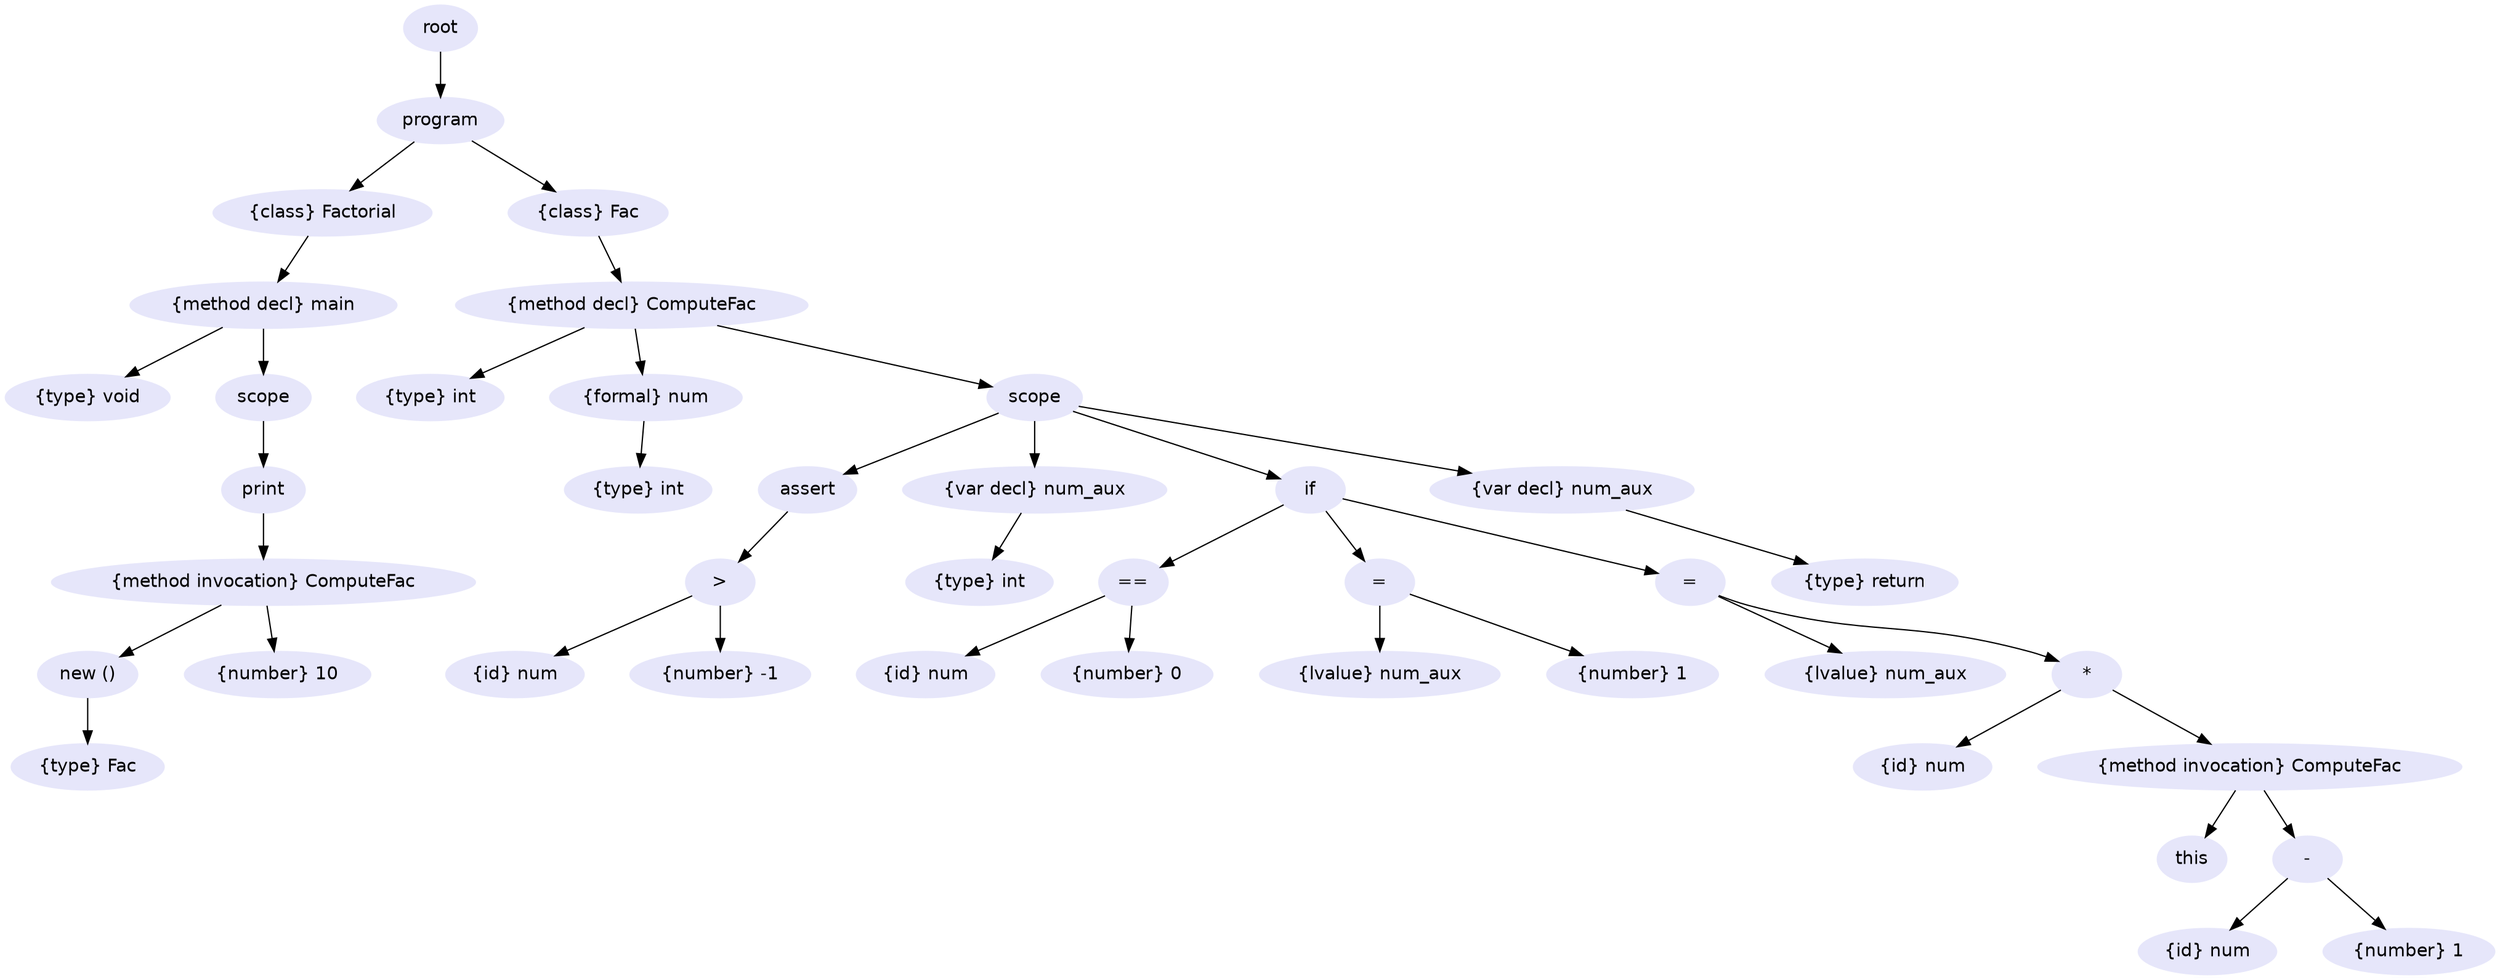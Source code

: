 digraph program {
graph [nodesep=0.5];
node [fontname="Helvetica", color="Lavender", style="filled"];node0 [label="root"];
node0x55eeaa11fca0 [label="program"];
node0 -> node0x55eeaa11fca0
node0x55eeaa11fbf0 [label="{class} Factorial"];
node0x55eeaa11fca0 -> node0x55eeaa11fbf0
node0x55eeaa11fb70 [label="{method decl} main"];
node0x55eeaa11fbf0 -> node0x55eeaa11fb70
node0x55eeaa11fb20 [label="{type} void"];
node0x55eeaa11fb70 -> node0x55eeaa11fb20
node0x55eeaa11fae0 [label="scope"];
node0x55eeaa11fb70 -> node0x55eeaa11fae0
node0x55eeaa11fa90 [label="print"];
node0x55eeaa11fae0 -> node0x55eeaa11fa90
node0x55eeaa11fa00 [label="{method invocation} ComputeFac"];
node0x55eeaa11fa90 -> node0x55eeaa11fa00
node0x55eeaa11f930 [label="new ()"];
node0x55eeaa11fa00 -> node0x55eeaa11f930
node0x55eeaa11f960 [label="{type} Fac"];
node0x55eeaa11f930 -> node0x55eeaa11f960
node0x55eeaa11f9b0 [label="{number} 10"];
node0x55eeaa11fa00 -> node0x55eeaa11f9b0
node0x55eeaa120680 [label="{class} Fac"];
node0x55eeaa11fca0 -> node0x55eeaa120680
node0x55eeaa120600 [label="{method decl} ComputeFac"];
node0x55eeaa120680 -> node0x55eeaa120600
node0x55eeaa11fce0 [label="{type} int"];
node0x55eeaa120600 -> node0x55eeaa11fce0
node0x55eeaa11fd80 [label="{formal} num"];
node0x55eeaa120600 -> node0x55eeaa11fd80
node0x55eeaa11fd30 [label="{type} int"];
node0x55eeaa11fd80 -> node0x55eeaa11fd30
node0x55eeaa120450 [label="scope"];
node0x55eeaa120600 -> node0x55eeaa120450
node0x55eeaa11fea0 [label="assert"];
node0x55eeaa120450 -> node0x55eeaa11fea0
node0x55eeaa11fe60 [label=">"];
node0x55eeaa11fea0 -> node0x55eeaa11fe60
node0x55eeaa11fdf0 [label="{id} num"];
node0x55eeaa11fe60 -> node0x55eeaa11fdf0
node0x55eeaa11fe30 [label="{number} -1"];
node0x55eeaa11fe60 -> node0x55eeaa11fe30
node0x55eeaa11ff60 [label="{var decl} num_aux"];
node0x55eeaa120450 -> node0x55eeaa11ff60
node0x55eeaa11ff10 [label="{type} int"];
node0x55eeaa11ff60 -> node0x55eeaa11ff10
node0x55eeaa1203b0 [label="if"];
node0x55eeaa120450 -> node0x55eeaa1203b0
node0x55eeaa120060 [label="=="];
node0x55eeaa1203b0 -> node0x55eeaa120060
node0x55eeaa120020 [label="{id} num"];
node0x55eeaa120060 -> node0x55eeaa120020
node0x55eeaa11ffc0 [label="{number} 0"];
node0x55eeaa120060 -> node0x55eeaa11ffc0
node0x55eeaa120120 [label="="];
node0x55eeaa1203b0 -> node0x55eeaa120120
node0x55eeaa1200a0 [label="{lvalue} num_aux"];
node0x55eeaa120120 -> node0x55eeaa1200a0
node0x55eeaa1200f0 [label="{number} 1"];
node0x55eeaa120120 -> node0x55eeaa1200f0
node0x55eeaa120370 [label="="];
node0x55eeaa1203b0 -> node0x55eeaa120370
node0x55eeaa120160 [label="{lvalue} num_aux"];
node0x55eeaa120370 -> node0x55eeaa120160
node0x55eeaa120330 [label="*"];
node0x55eeaa120370 -> node0x55eeaa120330
node0x55eeaa1201b0 [label="{id} num"];
node0x55eeaa120330 -> node0x55eeaa1201b0
node0x55eeaa1202a0 [label="{method invocation} ComputeFac"];
node0x55eeaa120330 -> node0x55eeaa1202a0
node0x55eeaa11fef0 [label="this"];
node0x55eeaa1202a0 -> node0x55eeaa11fef0
node0x55eeaa120260 [label="-"];
node0x55eeaa1202a0 -> node0x55eeaa120260
node0x55eeaa1201f0 [label="{id} num"];
node0x55eeaa120260 -> node0x55eeaa1201f0
node0x55eeaa120230 [label="{number} 1"];
node0x55eeaa120260 -> node0x55eeaa120230
node0x55eeaa120490 [label="{var decl} num_aux"];
node0x55eeaa120450 -> node0x55eeaa120490
node0x55eeaa120400 [label="{type} return"];
node0x55eeaa120490 -> node0x55eeaa120400
}
